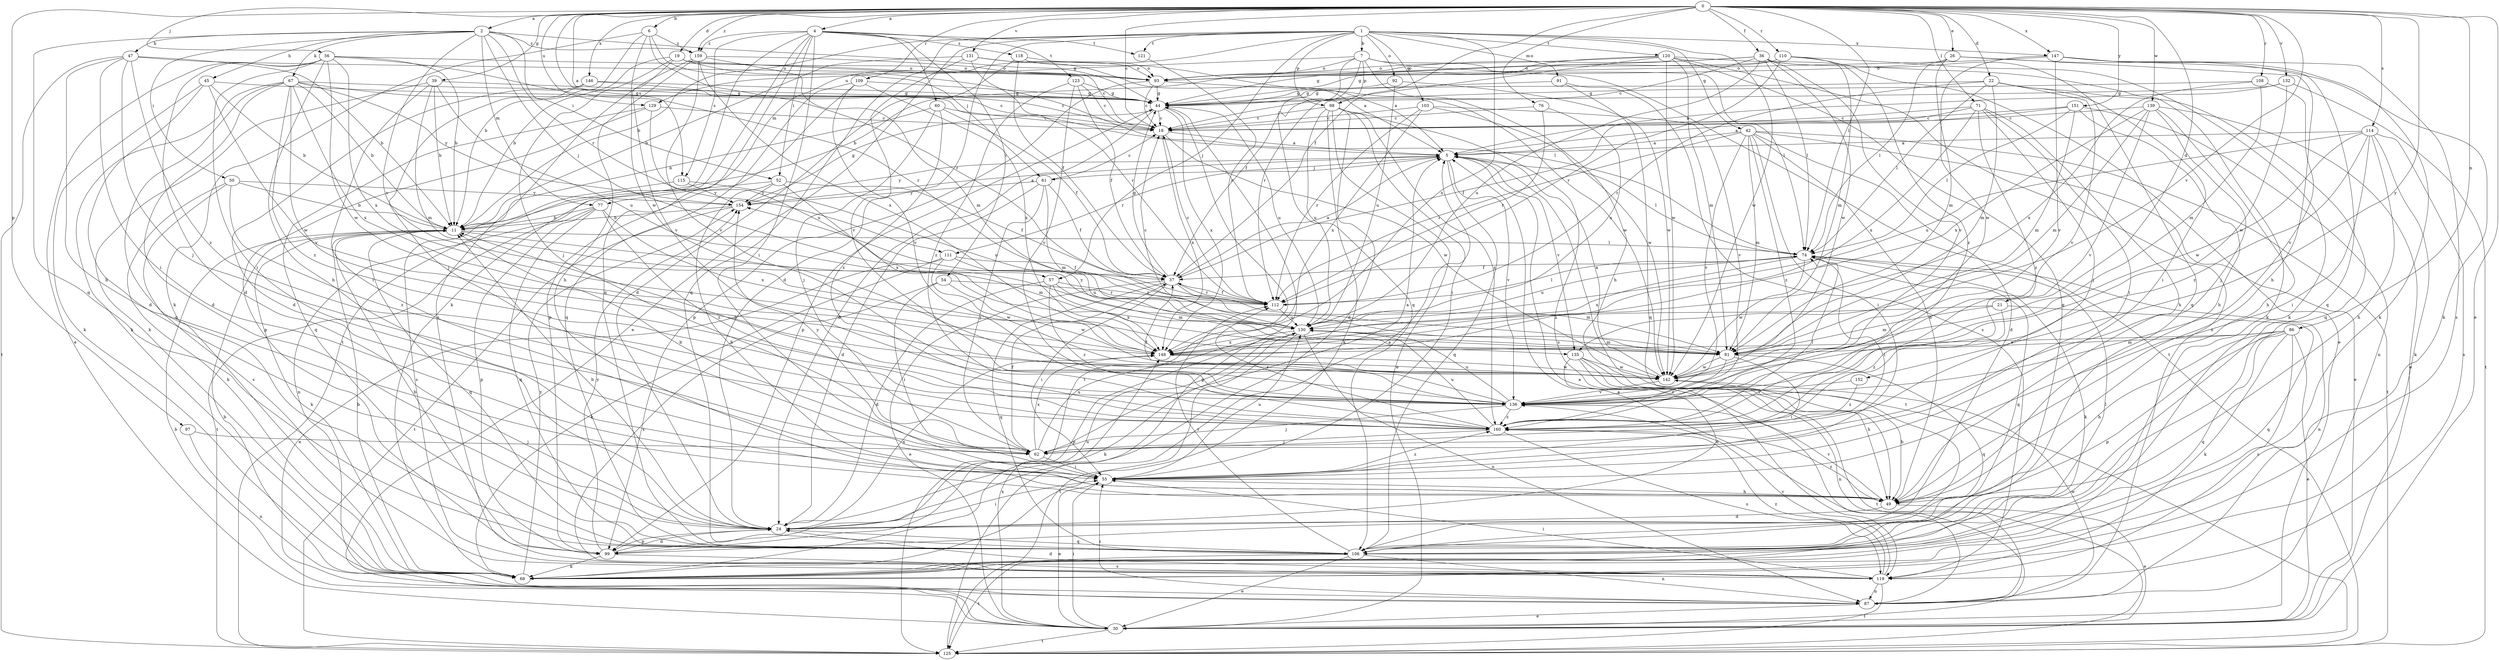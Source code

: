 strict digraph  {
0;
1;
2;
4;
5;
6;
7;
11;
18;
19;
21;
22;
24;
26;
30;
36;
37;
39;
42;
44;
45;
47;
49;
50;
52;
54;
55;
56;
57;
60;
61;
62;
67;
68;
71;
74;
76;
77;
81;
86;
87;
91;
92;
93;
97;
98;
99;
103;
106;
108;
109;
110;
111;
112;
114;
115;
118;
119;
120;
121;
123;
125;
129;
130;
131;
132;
135;
136;
139;
142;
146;
147;
148;
151;
152;
154;
159;
160;
0 -> 2  [label=a];
0 -> 4  [label=a];
0 -> 5  [label=a];
0 -> 6  [label=b];
0 -> 18  [label=c];
0 -> 19  [label=d];
0 -> 21  [label=d];
0 -> 22  [label=d];
0 -> 26  [label=e];
0 -> 30  [label=e];
0 -> 36  [label=f];
0 -> 37  [label=f];
0 -> 39  [label=g];
0 -> 56  [label=j];
0 -> 71  [label=l];
0 -> 74  [label=l];
0 -> 76  [label=m];
0 -> 86  [label=n];
0 -> 97  [label=p];
0 -> 108  [label=r];
0 -> 109  [label=r];
0 -> 110  [label=r];
0 -> 114  [label=s];
0 -> 115  [label=s];
0 -> 129  [label=u];
0 -> 131  [label=v];
0 -> 132  [label=v];
0 -> 135  [label=v];
0 -> 139  [label=w];
0 -> 146  [label=x];
0 -> 147  [label=x];
0 -> 151  [label=y];
0 -> 152  [label=y];
0 -> 159  [label=z];
1 -> 7  [label=b];
1 -> 11  [label=b];
1 -> 24  [label=d];
1 -> 30  [label=e];
1 -> 42  [label=g];
1 -> 57  [label=j];
1 -> 77  [label=m];
1 -> 91  [label=o];
1 -> 92  [label=o];
1 -> 98  [label=p];
1 -> 103  [label=q];
1 -> 106  [label=q];
1 -> 120  [label=t];
1 -> 121  [label=t];
1 -> 142  [label=w];
1 -> 147  [label=x];
1 -> 148  [label=x];
2 -> 44  [label=g];
2 -> 45  [label=h];
2 -> 47  [label=h];
2 -> 50  [label=i];
2 -> 52  [label=i];
2 -> 57  [label=j];
2 -> 67  [label=k];
2 -> 77  [label=m];
2 -> 106  [label=q];
2 -> 111  [label=r];
2 -> 135  [label=v];
2 -> 159  [label=z];
4 -> 52  [label=i];
4 -> 54  [label=i];
4 -> 55  [label=i];
4 -> 60  [label=j];
4 -> 68  [label=k];
4 -> 106  [label=q];
4 -> 115  [label=s];
4 -> 118  [label=s];
4 -> 121  [label=t];
4 -> 123  [label=t];
4 -> 125  [label=t];
4 -> 159  [label=z];
5 -> 61  [label=j];
5 -> 74  [label=l];
5 -> 106  [label=q];
5 -> 111  [label=r];
5 -> 125  [label=t];
5 -> 135  [label=v];
5 -> 136  [label=v];
5 -> 154  [label=y];
6 -> 11  [label=b];
6 -> 61  [label=j];
6 -> 68  [label=k];
6 -> 112  [label=r];
6 -> 142  [label=w];
6 -> 159  [label=z];
7 -> 37  [label=f];
7 -> 49  [label=h];
7 -> 74  [label=l];
7 -> 93  [label=o];
7 -> 98  [label=p];
7 -> 106  [label=q];
7 -> 125  [label=t];
7 -> 129  [label=u];
11 -> 68  [label=k];
11 -> 74  [label=l];
11 -> 81  [label=m];
11 -> 106  [label=q];
18 -> 5  [label=a];
18 -> 142  [label=w];
18 -> 148  [label=x];
19 -> 11  [label=b];
19 -> 18  [label=c];
19 -> 62  [label=j];
19 -> 74  [label=l];
19 -> 93  [label=o];
19 -> 136  [label=v];
21 -> 81  [label=m];
21 -> 106  [label=q];
21 -> 130  [label=u];
21 -> 160  [label=z];
22 -> 44  [label=g];
22 -> 55  [label=i];
22 -> 74  [label=l];
22 -> 81  [label=m];
22 -> 106  [label=q];
22 -> 112  [label=r];
22 -> 136  [label=v];
24 -> 5  [label=a];
24 -> 11  [label=b];
24 -> 55  [label=i];
24 -> 99  [label=p];
24 -> 106  [label=q];
24 -> 148  [label=x];
26 -> 49  [label=h];
26 -> 68  [label=k];
26 -> 74  [label=l];
26 -> 81  [label=m];
26 -> 93  [label=o];
30 -> 5  [label=a];
30 -> 11  [label=b];
30 -> 55  [label=i];
30 -> 125  [label=t];
30 -> 148  [label=x];
36 -> 11  [label=b];
36 -> 18  [label=c];
36 -> 68  [label=k];
36 -> 74  [label=l];
36 -> 93  [label=o];
36 -> 106  [label=q];
36 -> 130  [label=u];
36 -> 136  [label=v];
36 -> 142  [label=w];
37 -> 5  [label=a];
37 -> 30  [label=e];
37 -> 44  [label=g];
37 -> 55  [label=i];
37 -> 81  [label=m];
37 -> 106  [label=q];
37 -> 112  [label=r];
39 -> 11  [label=b];
39 -> 44  [label=g];
39 -> 55  [label=i];
39 -> 68  [label=k];
39 -> 81  [label=m];
39 -> 130  [label=u];
42 -> 5  [label=a];
42 -> 24  [label=d];
42 -> 30  [label=e];
42 -> 49  [label=h];
42 -> 55  [label=i];
42 -> 81  [label=m];
42 -> 112  [label=r];
42 -> 125  [label=t];
42 -> 136  [label=v];
42 -> 160  [label=z];
44 -> 18  [label=c];
44 -> 24  [label=d];
44 -> 99  [label=p];
44 -> 125  [label=t];
44 -> 130  [label=u];
44 -> 148  [label=x];
45 -> 11  [label=b];
45 -> 24  [label=d];
45 -> 44  [label=g];
45 -> 68  [label=k];
45 -> 142  [label=w];
47 -> 11  [label=b];
47 -> 49  [label=h];
47 -> 55  [label=i];
47 -> 62  [label=j];
47 -> 93  [label=o];
47 -> 125  [label=t];
47 -> 160  [label=z];
49 -> 24  [label=d];
49 -> 30  [label=e];
49 -> 136  [label=v];
49 -> 160  [label=z];
50 -> 11  [label=b];
50 -> 68  [label=k];
50 -> 119  [label=s];
50 -> 154  [label=y];
50 -> 160  [label=z];
52 -> 37  [label=f];
52 -> 49  [label=h];
52 -> 87  [label=n];
52 -> 148  [label=x];
52 -> 154  [label=y];
54 -> 55  [label=i];
54 -> 112  [label=r];
54 -> 119  [label=s];
54 -> 142  [label=w];
55 -> 30  [label=e];
55 -> 49  [label=h];
55 -> 130  [label=u];
55 -> 160  [label=z];
56 -> 11  [label=b];
56 -> 24  [label=d];
56 -> 30  [label=e];
56 -> 49  [label=h];
56 -> 55  [label=i];
56 -> 93  [label=o];
56 -> 112  [label=r];
56 -> 142  [label=w];
56 -> 148  [label=x];
57 -> 24  [label=d];
57 -> 81  [label=m];
57 -> 112  [label=r];
57 -> 148  [label=x];
57 -> 160  [label=z];
60 -> 11  [label=b];
60 -> 18  [label=c];
60 -> 37  [label=f];
60 -> 62  [label=j];
60 -> 160  [label=z];
61 -> 18  [label=c];
61 -> 24  [label=d];
61 -> 37  [label=f];
61 -> 62  [label=j];
61 -> 81  [label=m];
61 -> 154  [label=y];
62 -> 5  [label=a];
62 -> 11  [label=b];
62 -> 37  [label=f];
62 -> 55  [label=i];
62 -> 74  [label=l];
62 -> 130  [label=u];
62 -> 148  [label=x];
62 -> 154  [label=y];
67 -> 11  [label=b];
67 -> 18  [label=c];
67 -> 24  [label=d];
67 -> 44  [label=g];
67 -> 68  [label=k];
67 -> 106  [label=q];
67 -> 136  [label=v];
67 -> 148  [label=x];
67 -> 154  [label=y];
67 -> 160  [label=z];
68 -> 11  [label=b];
68 -> 154  [label=y];
71 -> 18  [label=c];
71 -> 37  [label=f];
71 -> 49  [label=h];
71 -> 55  [label=i];
71 -> 62  [label=j];
71 -> 148  [label=x];
71 -> 160  [label=z];
74 -> 37  [label=f];
74 -> 68  [label=k];
74 -> 87  [label=n];
74 -> 106  [label=q];
74 -> 130  [label=u];
74 -> 142  [label=w];
74 -> 148  [label=x];
76 -> 18  [label=c];
76 -> 112  [label=r];
76 -> 130  [label=u];
77 -> 11  [label=b];
77 -> 99  [label=p];
77 -> 106  [label=q];
77 -> 125  [label=t];
77 -> 148  [label=x];
77 -> 160  [label=z];
81 -> 55  [label=i];
81 -> 106  [label=q];
81 -> 142  [label=w];
81 -> 154  [label=y];
81 -> 160  [label=z];
86 -> 30  [label=e];
86 -> 49  [label=h];
86 -> 68  [label=k];
86 -> 81  [label=m];
86 -> 99  [label=p];
86 -> 106  [label=q];
86 -> 119  [label=s];
86 -> 148  [label=x];
87 -> 5  [label=a];
87 -> 11  [label=b];
87 -> 30  [label=e];
87 -> 55  [label=i];
87 -> 142  [label=w];
91 -> 44  [label=g];
91 -> 106  [label=q];
91 -> 119  [label=s];
92 -> 44  [label=g];
92 -> 130  [label=u];
92 -> 142  [label=w];
93 -> 18  [label=c];
93 -> 44  [label=g];
93 -> 99  [label=p];
93 -> 142  [label=w];
97 -> 62  [label=j];
97 -> 87  [label=n];
98 -> 18  [label=c];
98 -> 24  [label=d];
98 -> 30  [label=e];
98 -> 55  [label=i];
98 -> 68  [label=k];
98 -> 119  [label=s];
98 -> 130  [label=u];
98 -> 160  [label=z];
99 -> 11  [label=b];
99 -> 24  [label=d];
99 -> 68  [label=k];
99 -> 119  [label=s];
99 -> 130  [label=u];
99 -> 154  [label=y];
103 -> 18  [label=c];
103 -> 112  [label=r];
103 -> 136  [label=v];
103 -> 142  [label=w];
103 -> 148  [label=x];
106 -> 30  [label=e];
106 -> 74  [label=l];
106 -> 87  [label=n];
106 -> 112  [label=r];
106 -> 125  [label=t];
108 -> 44  [label=g];
108 -> 81  [label=m];
108 -> 136  [label=v];
108 -> 148  [label=x];
109 -> 44  [label=g];
109 -> 99  [label=p];
109 -> 106  [label=q];
109 -> 136  [label=v];
109 -> 148  [label=x];
110 -> 44  [label=g];
110 -> 68  [label=k];
110 -> 81  [label=m];
110 -> 93  [label=o];
110 -> 112  [label=r];
110 -> 160  [label=z];
111 -> 30  [label=e];
111 -> 37  [label=f];
111 -> 68  [label=k];
111 -> 130  [label=u];
111 -> 142  [label=w];
112 -> 18  [label=c];
112 -> 37  [label=f];
112 -> 74  [label=l];
112 -> 130  [label=u];
114 -> 5  [label=a];
114 -> 49  [label=h];
114 -> 55  [label=i];
114 -> 68  [label=k];
114 -> 119  [label=s];
114 -> 130  [label=u];
114 -> 142  [label=w];
114 -> 160  [label=z];
115 -> 119  [label=s];
115 -> 130  [label=u];
115 -> 154  [label=y];
118 -> 5  [label=a];
118 -> 24  [label=d];
118 -> 37  [label=f];
118 -> 93  [label=o];
119 -> 24  [label=d];
119 -> 55  [label=i];
119 -> 87  [label=n];
119 -> 125  [label=t];
119 -> 136  [label=v];
119 -> 160  [label=z];
120 -> 30  [label=e];
120 -> 44  [label=g];
120 -> 81  [label=m];
120 -> 87  [label=n];
120 -> 93  [label=o];
120 -> 106  [label=q];
120 -> 112  [label=r];
120 -> 142  [label=w];
121 -> 112  [label=r];
123 -> 18  [label=c];
123 -> 37  [label=f];
123 -> 44  [label=g];
123 -> 136  [label=v];
123 -> 160  [label=z];
125 -> 44  [label=g];
129 -> 18  [label=c];
129 -> 99  [label=p];
129 -> 106  [label=q];
129 -> 130  [label=u];
130 -> 18  [label=c];
130 -> 68  [label=k];
130 -> 81  [label=m];
130 -> 87  [label=n];
130 -> 99  [label=p];
130 -> 125  [label=t];
130 -> 148  [label=x];
131 -> 5  [label=a];
131 -> 11  [label=b];
131 -> 93  [label=o];
131 -> 112  [label=r];
131 -> 136  [label=v];
132 -> 5  [label=a];
132 -> 44  [label=g];
132 -> 125  [label=t];
132 -> 142  [label=w];
135 -> 24  [label=d];
135 -> 49  [label=h];
135 -> 87  [label=n];
135 -> 125  [label=t];
135 -> 142  [label=w];
136 -> 11  [label=b];
136 -> 37  [label=f];
136 -> 62  [label=j];
136 -> 130  [label=u];
136 -> 160  [label=z];
139 -> 18  [label=c];
139 -> 30  [label=e];
139 -> 49  [label=h];
139 -> 62  [label=j];
139 -> 81  [label=m];
139 -> 136  [label=v];
139 -> 148  [label=x];
142 -> 5  [label=a];
142 -> 49  [label=h];
142 -> 136  [label=v];
146 -> 18  [label=c];
146 -> 24  [label=d];
146 -> 44  [label=g];
146 -> 62  [label=j];
147 -> 68  [label=k];
147 -> 93  [label=o];
147 -> 106  [label=q];
147 -> 119  [label=s];
147 -> 136  [label=v];
147 -> 142  [label=w];
148 -> 142  [label=w];
151 -> 5  [label=a];
151 -> 18  [label=c];
151 -> 49  [label=h];
151 -> 74  [label=l];
151 -> 81  [label=m];
151 -> 87  [label=n];
152 -> 136  [label=v];
152 -> 160  [label=z];
154 -> 5  [label=a];
154 -> 11  [label=b];
154 -> 44  [label=g];
154 -> 125  [label=t];
159 -> 49  [label=h];
159 -> 81  [label=m];
159 -> 93  [label=o];
159 -> 119  [label=s];
159 -> 136  [label=v];
159 -> 148  [label=x];
160 -> 62  [label=j];
160 -> 74  [label=l];
160 -> 112  [label=r];
160 -> 119  [label=s];
160 -> 130  [label=u];
}
